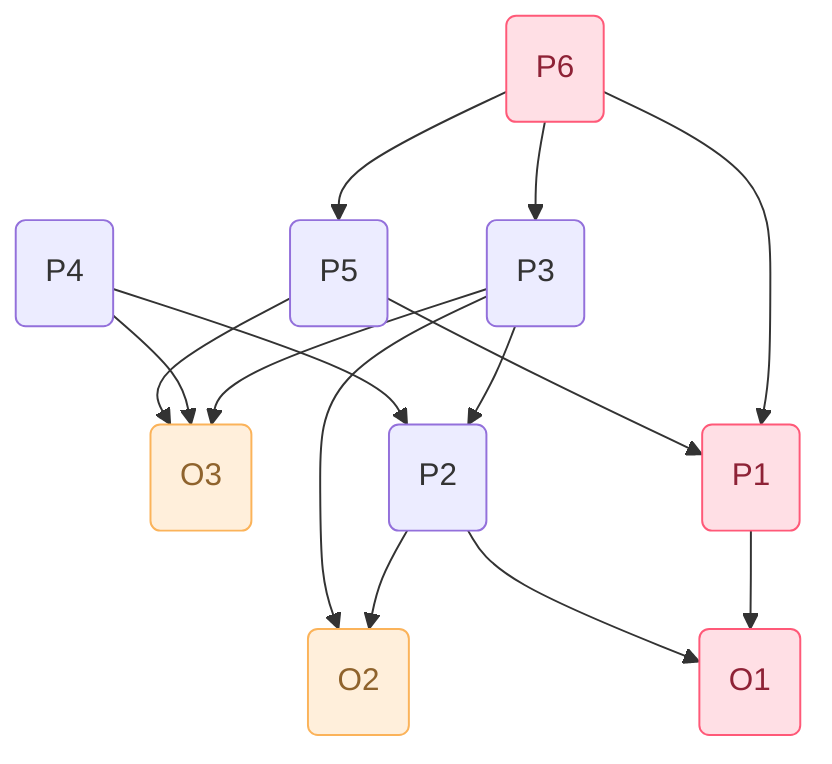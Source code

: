 flowchart TB
    O1(O1)
    O2(O2)
    O3(O3)

    P1(P1)
    P2(P2)
    P3(P3)
    P4(P4)
    P5(P5)
    P6(P6)

    P6 --> P1 & P3 & P5
    P2 & P3 --> O2
    P3 & P4 & P5 --> O3
    P5 --> P1
    P3 & P4 --> P2
    P1 & P2 --> O1

    class O2,O3 Peach;
    class O1,P1,P6 Rose;

    classDef Peach stroke-width:1px, stroke-dasharray:none, stroke:#FBB35A, fill:#FFEFDB, color:#8F632D
    classDef Rose stroke-width:1px, stroke-dasharray:none, stroke:#FF5978, fill:#FFDFE5, color:#8E2236
